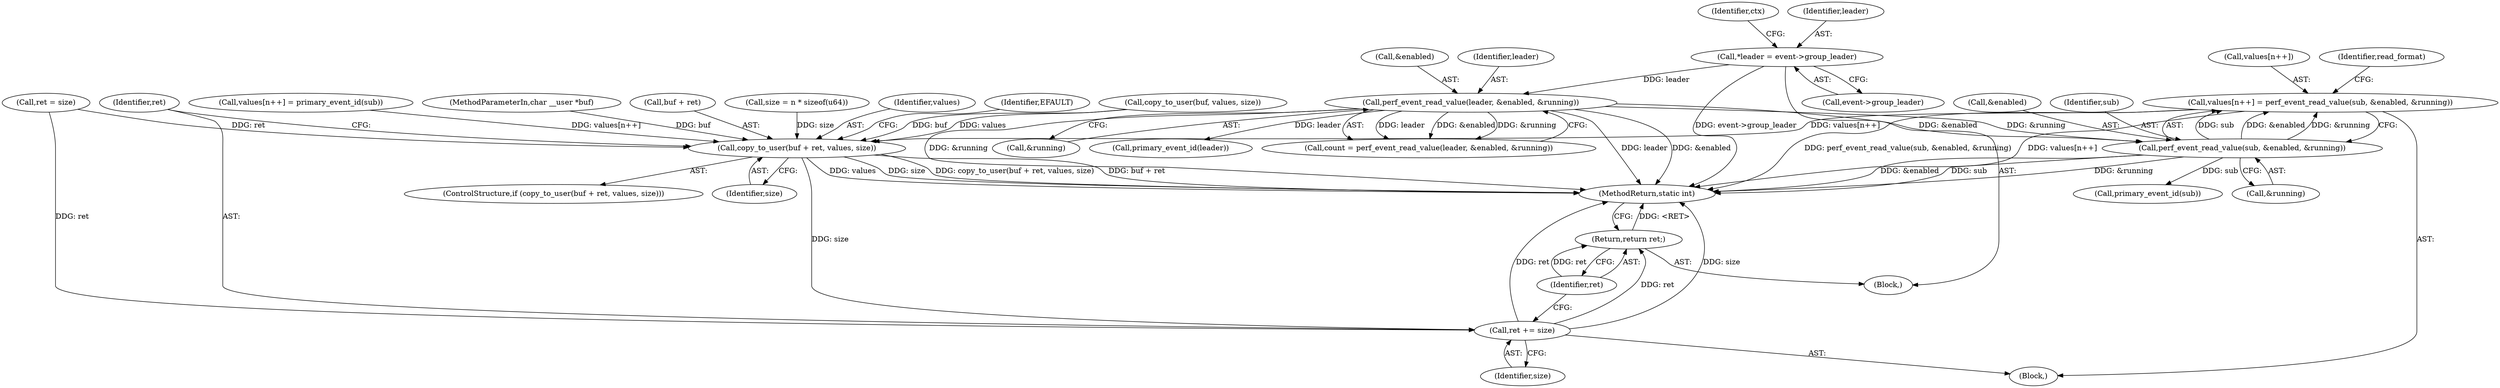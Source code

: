digraph "0_linux_f63a8daa5812afef4f06c962351687e1ff9ccb2b_4@array" {
"1000212" [label="(Call,values[n++] = perf_event_read_value(sub, &enabled, &running))"];
"1000217" [label="(Call,perf_event_read_value(sub, &enabled, &running))"];
"1000138" [label="(Call,perf_event_read_value(leader, &enabled, &running))"];
"1000106" [label="(Call,*leader = event->group_leader)"];
"1000241" [label="(Call,copy_to_user(buf + ret, values, size))"];
"1000251" [label="(Call,ret += size)"];
"1000254" [label="(Return,return ret;)"];
"1000256" [label="(MethodReturn,static int)"];
"1000219" [label="(Call,&enabled)"];
"1000242" [label="(Call,buf + ret)"];
"1000241" [label="(Call,copy_to_user(buf + ret, values, size))"];
"1000142" [label="(Call,&running)"];
"1000140" [label="(Call,&enabled)"];
"1000232" [label="(Call,primary_event_id(sub))"];
"1000240" [label="(ControlStructure,if (copy_to_user(buf + ret, values, size)))"];
"1000212" [label="(Call,values[n++] = perf_event_read_value(sub, &enabled, &running))"];
"1000189" [label="(Call,primary_event_id(leader))"];
"1000221" [label="(Call,&running)"];
"1000234" [label="(Call,size = n * sizeof(u64))"];
"1000245" [label="(Identifier,values)"];
"1000250" [label="(Identifier,EFAULT)"];
"1000218" [label="(Identifier,sub)"];
"1000136" [label="(Call,count = perf_event_read_value(leader, &enabled, &running))"];
"1000114" [label="(Identifier,ctx)"];
"1000253" [label="(Identifier,size)"];
"1000198" [label="(Call,copy_to_user(buf, values, size))"];
"1000138" [label="(Call,perf_event_read_value(leader, &enabled, &running))"];
"1000252" [label="(Identifier,ret)"];
"1000108" [label="(Call,event->group_leader)"];
"1000255" [label="(Identifier,ret)"];
"1000227" [label="(Call,values[n++] = primary_event_id(sub))"];
"1000208" [label="(Block,)"];
"1000225" [label="(Identifier,read_format)"];
"1000254" [label="(Return,return ret;)"];
"1000106" [label="(Call,*leader = event->group_leader)"];
"1000213" [label="(Call,values[n++])"];
"1000246" [label="(Identifier,size)"];
"1000251" [label="(Call,ret += size)"];
"1000205" [label="(Call,ret = size)"];
"1000107" [label="(Identifier,leader)"];
"1000104" [label="(Block,)"];
"1000139" [label="(Identifier,leader)"];
"1000103" [label="(MethodParameterIn,char __user *buf)"];
"1000217" [label="(Call,perf_event_read_value(sub, &enabled, &running))"];
"1000212" -> "1000208"  [label="AST: "];
"1000212" -> "1000217"  [label="CFG: "];
"1000213" -> "1000212"  [label="AST: "];
"1000217" -> "1000212"  [label="AST: "];
"1000225" -> "1000212"  [label="CFG: "];
"1000212" -> "1000256"  [label="DDG: perf_event_read_value(sub, &enabled, &running)"];
"1000212" -> "1000256"  [label="DDG: values[n++]"];
"1000217" -> "1000212"  [label="DDG: sub"];
"1000217" -> "1000212"  [label="DDG: &enabled"];
"1000217" -> "1000212"  [label="DDG: &running"];
"1000212" -> "1000241"  [label="DDG: values[n++]"];
"1000217" -> "1000221"  [label="CFG: "];
"1000218" -> "1000217"  [label="AST: "];
"1000219" -> "1000217"  [label="AST: "];
"1000221" -> "1000217"  [label="AST: "];
"1000217" -> "1000256"  [label="DDG: &running"];
"1000217" -> "1000256"  [label="DDG: &enabled"];
"1000217" -> "1000256"  [label="DDG: sub"];
"1000138" -> "1000217"  [label="DDG: &enabled"];
"1000138" -> "1000217"  [label="DDG: &running"];
"1000217" -> "1000232"  [label="DDG: sub"];
"1000138" -> "1000136"  [label="AST: "];
"1000138" -> "1000142"  [label="CFG: "];
"1000139" -> "1000138"  [label="AST: "];
"1000140" -> "1000138"  [label="AST: "];
"1000142" -> "1000138"  [label="AST: "];
"1000136" -> "1000138"  [label="CFG: "];
"1000138" -> "1000256"  [label="DDG: &running"];
"1000138" -> "1000256"  [label="DDG: leader"];
"1000138" -> "1000256"  [label="DDG: &enabled"];
"1000138" -> "1000136"  [label="DDG: leader"];
"1000138" -> "1000136"  [label="DDG: &enabled"];
"1000138" -> "1000136"  [label="DDG: &running"];
"1000106" -> "1000138"  [label="DDG: leader"];
"1000138" -> "1000189"  [label="DDG: leader"];
"1000106" -> "1000104"  [label="AST: "];
"1000106" -> "1000108"  [label="CFG: "];
"1000107" -> "1000106"  [label="AST: "];
"1000108" -> "1000106"  [label="AST: "];
"1000114" -> "1000106"  [label="CFG: "];
"1000106" -> "1000256"  [label="DDG: event->group_leader"];
"1000241" -> "1000240"  [label="AST: "];
"1000241" -> "1000246"  [label="CFG: "];
"1000242" -> "1000241"  [label="AST: "];
"1000245" -> "1000241"  [label="AST: "];
"1000246" -> "1000241"  [label="AST: "];
"1000250" -> "1000241"  [label="CFG: "];
"1000252" -> "1000241"  [label="CFG: "];
"1000241" -> "1000256"  [label="DDG: buf + ret"];
"1000241" -> "1000256"  [label="DDG: values"];
"1000241" -> "1000256"  [label="DDG: size"];
"1000241" -> "1000256"  [label="DDG: copy_to_user(buf + ret, values, size)"];
"1000198" -> "1000241"  [label="DDG: buf"];
"1000198" -> "1000241"  [label="DDG: values"];
"1000103" -> "1000241"  [label="DDG: buf"];
"1000205" -> "1000241"  [label="DDG: ret"];
"1000227" -> "1000241"  [label="DDG: values[n++]"];
"1000234" -> "1000241"  [label="DDG: size"];
"1000241" -> "1000251"  [label="DDG: size"];
"1000251" -> "1000208"  [label="AST: "];
"1000251" -> "1000253"  [label="CFG: "];
"1000252" -> "1000251"  [label="AST: "];
"1000253" -> "1000251"  [label="AST: "];
"1000255" -> "1000251"  [label="CFG: "];
"1000251" -> "1000256"  [label="DDG: size"];
"1000251" -> "1000256"  [label="DDG: ret"];
"1000205" -> "1000251"  [label="DDG: ret"];
"1000251" -> "1000254"  [label="DDG: ret"];
"1000254" -> "1000104"  [label="AST: "];
"1000254" -> "1000255"  [label="CFG: "];
"1000255" -> "1000254"  [label="AST: "];
"1000256" -> "1000254"  [label="CFG: "];
"1000254" -> "1000256"  [label="DDG: <RET>"];
"1000255" -> "1000254"  [label="DDG: ret"];
}
